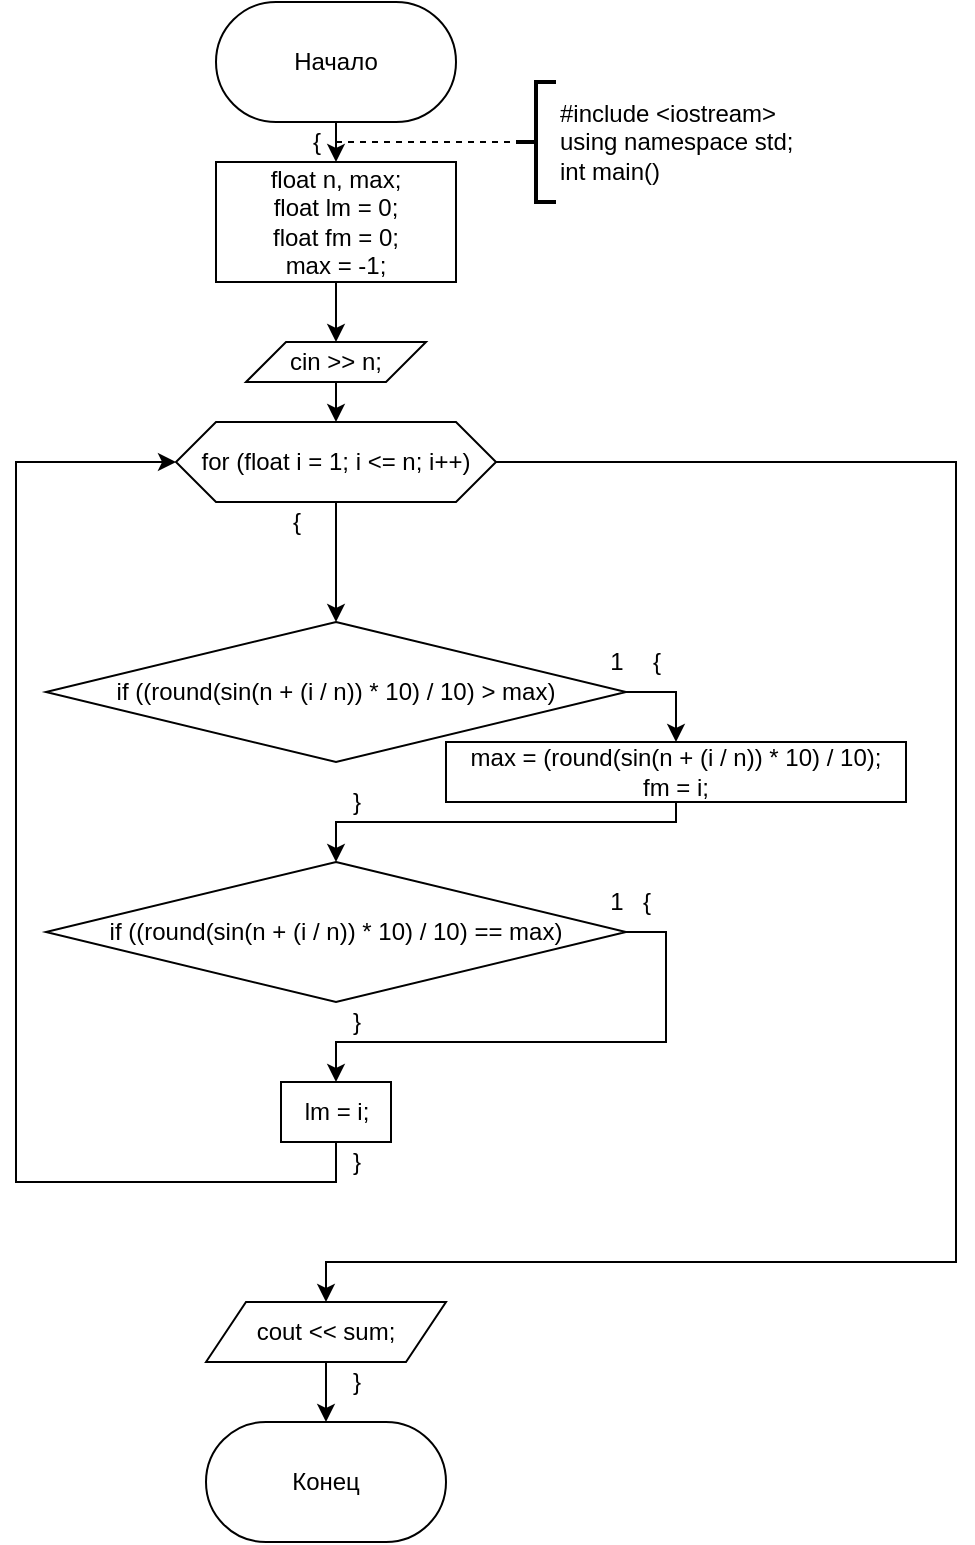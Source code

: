 <mxfile version="15.8.6" type="device"><diagram id="C5RBs43oDa-KdzZeNtuy" name="Page-1"><mxGraphModel dx="1374" dy="757" grid="1" gridSize="10" guides="1" tooltips="1" connect="1" arrows="1" fold="1" page="1" pageScale="1" pageWidth="827" pageHeight="1169" math="0" shadow="0"><root><mxCell id="WIyWlLk6GJQsqaUBKTNV-0"/><mxCell id="WIyWlLk6GJQsqaUBKTNV-1" parent="WIyWlLk6GJQsqaUBKTNV-0"/><mxCell id="B3500IOm2ThuVyCRI_ff-9" style="edgeStyle=orthogonalEdgeStyle;rounded=0;orthogonalLoop=1;jettySize=auto;html=1;exitX=0.5;exitY=1;exitDx=0;exitDy=0;entryX=0.5;entryY=0;entryDx=0;entryDy=0;" edge="1" parent="WIyWlLk6GJQsqaUBKTNV-1" source="B3500IOm2ThuVyCRI_ff-1" target="B3500IOm2ThuVyCRI_ff-3"><mxGeometry relative="1" as="geometry"/></mxCell><mxCell id="B3500IOm2ThuVyCRI_ff-1" value="Начало" style="rounded=1;whiteSpace=wrap;html=1;arcSize=50;" vertex="1" parent="WIyWlLk6GJQsqaUBKTNV-1"><mxGeometry x="170" y="50" width="120" height="60" as="geometry"/></mxCell><mxCell id="B3500IOm2ThuVyCRI_ff-2" value="Конец" style="rounded=1;whiteSpace=wrap;html=1;arcSize=50;" vertex="1" parent="WIyWlLk6GJQsqaUBKTNV-1"><mxGeometry x="165" y="760" width="120" height="60" as="geometry"/></mxCell><mxCell id="B3500IOm2ThuVyCRI_ff-22" style="edgeStyle=orthogonalEdgeStyle;rounded=0;orthogonalLoop=1;jettySize=auto;html=1;exitX=0.5;exitY=1;exitDx=0;exitDy=0;entryX=0.5;entryY=0;entryDx=0;entryDy=0;" edge="1" parent="WIyWlLk6GJQsqaUBKTNV-1" source="B3500IOm2ThuVyCRI_ff-3" target="B3500IOm2ThuVyCRI_ff-19"><mxGeometry relative="1" as="geometry"/></mxCell><mxCell id="B3500IOm2ThuVyCRI_ff-3" value="&lt;div&gt;float n, max;&lt;/div&gt;&lt;div&gt;&lt;span&gt;&#9;&lt;/span&gt;float lm = 0;&lt;/div&gt;&lt;div&gt;&lt;span&gt;&#9;&lt;/span&gt;float fm = 0;&lt;/div&gt;&lt;div&gt;max = -1;&lt;br&gt;&lt;/div&gt;" style="rounded=0;whiteSpace=wrap;html=1;" vertex="1" parent="WIyWlLk6GJQsqaUBKTNV-1"><mxGeometry x="170" y="130" width="120" height="60" as="geometry"/></mxCell><mxCell id="B3500IOm2ThuVyCRI_ff-17" value="" style="endArrow=none;dashed=1;html=1;rounded=0;" edge="1" parent="WIyWlLk6GJQsqaUBKTNV-1"><mxGeometry width="50" height="50" relative="1" as="geometry"><mxPoint x="230" y="120" as="sourcePoint"/><mxPoint x="320" y="120" as="targetPoint"/></mxGeometry></mxCell><mxCell id="B3500IOm2ThuVyCRI_ff-18" value="&lt;div&gt;#include &amp;lt;iostream&amp;gt;&lt;/div&gt;&lt;div&gt;using namespace std;&lt;/div&gt;&lt;div&gt;int main()&lt;/div&gt;" style="strokeWidth=2;html=1;shape=mxgraph.flowchart.annotation_2;align=left;labelPosition=right;pointerEvents=1;" vertex="1" parent="WIyWlLk6GJQsqaUBKTNV-1"><mxGeometry x="320" y="90" width="20" height="60" as="geometry"/></mxCell><mxCell id="B3500IOm2ThuVyCRI_ff-23" style="edgeStyle=orthogonalEdgeStyle;rounded=0;orthogonalLoop=1;jettySize=auto;html=1;exitX=0.5;exitY=1;exitDx=0;exitDy=0;entryX=0.5;entryY=0;entryDx=0;entryDy=0;" edge="1" parent="WIyWlLk6GJQsqaUBKTNV-1" source="B3500IOm2ThuVyCRI_ff-19" target="B3500IOm2ThuVyCRI_ff-20"><mxGeometry relative="1" as="geometry"/></mxCell><mxCell id="B3500IOm2ThuVyCRI_ff-19" value="cin &amp;gt;&amp;gt; n;" style="shape=parallelogram;perimeter=parallelogramPerimeter;whiteSpace=wrap;html=1;fixedSize=1;" vertex="1" parent="WIyWlLk6GJQsqaUBKTNV-1"><mxGeometry x="185" y="220" width="90" height="20" as="geometry"/></mxCell><mxCell id="B3500IOm2ThuVyCRI_ff-24" style="edgeStyle=orthogonalEdgeStyle;rounded=0;orthogonalLoop=1;jettySize=auto;html=1;exitX=0.5;exitY=1;exitDx=0;exitDy=0;entryX=0.5;entryY=0;entryDx=0;entryDy=0;" edge="1" parent="WIyWlLk6GJQsqaUBKTNV-1" source="B3500IOm2ThuVyCRI_ff-20" target="B3500IOm2ThuVyCRI_ff-21"><mxGeometry relative="1" as="geometry"/></mxCell><mxCell id="B3500IOm2ThuVyCRI_ff-71" style="edgeStyle=orthogonalEdgeStyle;rounded=0;orthogonalLoop=1;jettySize=auto;html=1;exitX=1;exitY=0.5;exitDx=0;exitDy=0;entryX=0.5;entryY=0;entryDx=0;entryDy=0;" edge="1" parent="WIyWlLk6GJQsqaUBKTNV-1" source="B3500IOm2ThuVyCRI_ff-20" target="B3500IOm2ThuVyCRI_ff-31"><mxGeometry relative="1" as="geometry"><Array as="points"><mxPoint x="540" y="280"/><mxPoint x="540" y="680"/><mxPoint x="225" y="680"/></Array></mxGeometry></mxCell><mxCell id="B3500IOm2ThuVyCRI_ff-20" value="for (float i = 1; i &amp;lt;= n; i++)" style="shape=hexagon;perimeter=hexagonPerimeter2;whiteSpace=wrap;html=1;fixedSize=1;" vertex="1" parent="WIyWlLk6GJQsqaUBKTNV-1"><mxGeometry x="150" y="260" width="160" height="40" as="geometry"/></mxCell><mxCell id="B3500IOm2ThuVyCRI_ff-49" style="edgeStyle=orthogonalEdgeStyle;rounded=0;orthogonalLoop=1;jettySize=auto;html=1;exitX=1;exitY=0.5;exitDx=0;exitDy=0;entryX=0.5;entryY=0;entryDx=0;entryDy=0;" edge="1" parent="WIyWlLk6GJQsqaUBKTNV-1" source="B3500IOm2ThuVyCRI_ff-21" target="B3500IOm2ThuVyCRI_ff-47"><mxGeometry relative="1" as="geometry"/></mxCell><mxCell id="B3500IOm2ThuVyCRI_ff-21" value="if ((round(sin(n + (i / n)) * 10) / 10) &amp;gt; max)" style="rhombus;whiteSpace=wrap;html=1;" vertex="1" parent="WIyWlLk6GJQsqaUBKTNV-1"><mxGeometry x="85" y="360" width="290" height="70" as="geometry"/></mxCell><mxCell id="B3500IOm2ThuVyCRI_ff-43" style="edgeStyle=orthogonalEdgeStyle;rounded=0;orthogonalLoop=1;jettySize=auto;html=1;exitX=0.5;exitY=1;exitDx=0;exitDy=0;entryX=0.5;entryY=0;entryDx=0;entryDy=0;" edge="1" parent="WIyWlLk6GJQsqaUBKTNV-1" source="B3500IOm2ThuVyCRI_ff-31" target="B3500IOm2ThuVyCRI_ff-2"><mxGeometry relative="1" as="geometry"/></mxCell><mxCell id="B3500IOm2ThuVyCRI_ff-31" value="cout &amp;lt;&amp;lt; sum;" style="shape=parallelogram;perimeter=parallelogramPerimeter;whiteSpace=wrap;html=1;fixedSize=1;" vertex="1" parent="WIyWlLk6GJQsqaUBKTNV-1"><mxGeometry x="165" y="700" width="120" height="30" as="geometry"/></mxCell><mxCell id="B3500IOm2ThuVyCRI_ff-42" value="}" style="text;html=1;align=center;verticalAlign=middle;resizable=0;points=[];autosize=1;strokeColor=none;fillColor=none;" vertex="1" parent="WIyWlLk6GJQsqaUBKTNV-1"><mxGeometry x="230" y="730" width="20" height="20" as="geometry"/></mxCell><mxCell id="B3500IOm2ThuVyCRI_ff-44" value="{" style="text;html=1;align=center;verticalAlign=middle;resizable=0;points=[];autosize=1;strokeColor=none;fillColor=none;" vertex="1" parent="WIyWlLk6GJQsqaUBKTNV-1"><mxGeometry x="210" y="110" width="20" height="20" as="geometry"/></mxCell><mxCell id="B3500IOm2ThuVyCRI_ff-61" style="edgeStyle=orthogonalEdgeStyle;rounded=0;orthogonalLoop=1;jettySize=auto;html=1;exitX=0.5;exitY=1;exitDx=0;exitDy=0;entryX=0.5;entryY=0;entryDx=0;entryDy=0;" edge="1" parent="WIyWlLk6GJQsqaUBKTNV-1" source="B3500IOm2ThuVyCRI_ff-47" target="B3500IOm2ThuVyCRI_ff-60"><mxGeometry relative="1" as="geometry"><Array as="points"><mxPoint x="400" y="460"/><mxPoint x="230" y="460"/></Array></mxGeometry></mxCell><mxCell id="B3500IOm2ThuVyCRI_ff-47" value="&lt;div&gt;max = (round(sin(n + (i / n)) * 10) / 10);&lt;/div&gt;&lt;div&gt;&lt;span&gt;&#9;&#9;&#9;&lt;/span&gt;fm = i;&lt;/div&gt;" style="rounded=0;whiteSpace=wrap;html=1;" vertex="1" parent="WIyWlLk6GJQsqaUBKTNV-1"><mxGeometry x="285" y="420" width="230" height="30" as="geometry"/></mxCell><mxCell id="B3500IOm2ThuVyCRI_ff-51" value="1" style="text;html=1;align=center;verticalAlign=middle;resizable=0;points=[];autosize=1;strokeColor=none;fillColor=none;" vertex="1" parent="WIyWlLk6GJQsqaUBKTNV-1"><mxGeometry x="360" y="370" width="20" height="20" as="geometry"/></mxCell><mxCell id="B3500IOm2ThuVyCRI_ff-54" value="{" style="text;html=1;align=center;verticalAlign=middle;resizable=0;points=[];autosize=1;strokeColor=none;fillColor=none;" vertex="1" parent="WIyWlLk6GJQsqaUBKTNV-1"><mxGeometry x="380" y="370" width="20" height="20" as="geometry"/></mxCell><mxCell id="B3500IOm2ThuVyCRI_ff-59" value="{" style="text;html=1;align=center;verticalAlign=middle;resizable=0;points=[];autosize=1;strokeColor=none;fillColor=none;" vertex="1" parent="WIyWlLk6GJQsqaUBKTNV-1"><mxGeometry x="200" y="300" width="20" height="20" as="geometry"/></mxCell><mxCell id="B3500IOm2ThuVyCRI_ff-64" style="edgeStyle=orthogonalEdgeStyle;rounded=0;orthogonalLoop=1;jettySize=auto;html=1;exitX=1;exitY=0.5;exitDx=0;exitDy=0;entryX=0.5;entryY=0;entryDx=0;entryDy=0;" edge="1" parent="WIyWlLk6GJQsqaUBKTNV-1" source="B3500IOm2ThuVyCRI_ff-60" target="B3500IOm2ThuVyCRI_ff-62"><mxGeometry relative="1" as="geometry"/></mxCell><mxCell id="B3500IOm2ThuVyCRI_ff-60" value="if ((round(sin(n + (i / n)) * 10) / 10) == max)" style="rhombus;whiteSpace=wrap;html=1;" vertex="1" parent="WIyWlLk6GJQsqaUBKTNV-1"><mxGeometry x="85" y="480" width="290" height="70" as="geometry"/></mxCell><mxCell id="B3500IOm2ThuVyCRI_ff-65" style="edgeStyle=orthogonalEdgeStyle;rounded=0;orthogonalLoop=1;jettySize=auto;html=1;exitX=0.5;exitY=1;exitDx=0;exitDy=0;entryX=0;entryY=0.5;entryDx=0;entryDy=0;" edge="1" parent="WIyWlLk6GJQsqaUBKTNV-1" source="B3500IOm2ThuVyCRI_ff-62" target="B3500IOm2ThuVyCRI_ff-20"><mxGeometry relative="1" as="geometry"><Array as="points"><mxPoint x="230" y="640"/><mxPoint x="70" y="640"/><mxPoint x="70" y="280"/></Array></mxGeometry></mxCell><mxCell id="B3500IOm2ThuVyCRI_ff-62" value="lm = i;" style="rounded=0;whiteSpace=wrap;html=1;" vertex="1" parent="WIyWlLk6GJQsqaUBKTNV-1"><mxGeometry x="202.5" y="590" width="55" height="30" as="geometry"/></mxCell><mxCell id="B3500IOm2ThuVyCRI_ff-66" value="{" style="text;html=1;align=center;verticalAlign=middle;resizable=0;points=[];autosize=1;strokeColor=none;fillColor=none;" vertex="1" parent="WIyWlLk6GJQsqaUBKTNV-1"><mxGeometry x="375" y="490" width="20" height="20" as="geometry"/></mxCell><mxCell id="B3500IOm2ThuVyCRI_ff-67" value="1" style="text;html=1;align=center;verticalAlign=middle;resizable=0;points=[];autosize=1;strokeColor=none;fillColor=none;" vertex="1" parent="WIyWlLk6GJQsqaUBKTNV-1"><mxGeometry x="360" y="490" width="20" height="20" as="geometry"/></mxCell><mxCell id="B3500IOm2ThuVyCRI_ff-68" value="}" style="text;html=1;align=center;verticalAlign=middle;resizable=0;points=[];autosize=1;strokeColor=none;fillColor=none;" vertex="1" parent="WIyWlLk6GJQsqaUBKTNV-1"><mxGeometry x="230" y="550" width="20" height="20" as="geometry"/></mxCell><mxCell id="B3500IOm2ThuVyCRI_ff-69" value="}" style="text;html=1;align=center;verticalAlign=middle;resizable=0;points=[];autosize=1;strokeColor=none;fillColor=none;" vertex="1" parent="WIyWlLk6GJQsqaUBKTNV-1"><mxGeometry x="230" y="440" width="20" height="20" as="geometry"/></mxCell><mxCell id="B3500IOm2ThuVyCRI_ff-70" value="}" style="text;html=1;align=center;verticalAlign=middle;resizable=0;points=[];autosize=1;strokeColor=none;fillColor=none;" vertex="1" parent="WIyWlLk6GJQsqaUBKTNV-1"><mxGeometry x="230" y="620" width="20" height="20" as="geometry"/></mxCell></root></mxGraphModel></diagram></mxfile>
